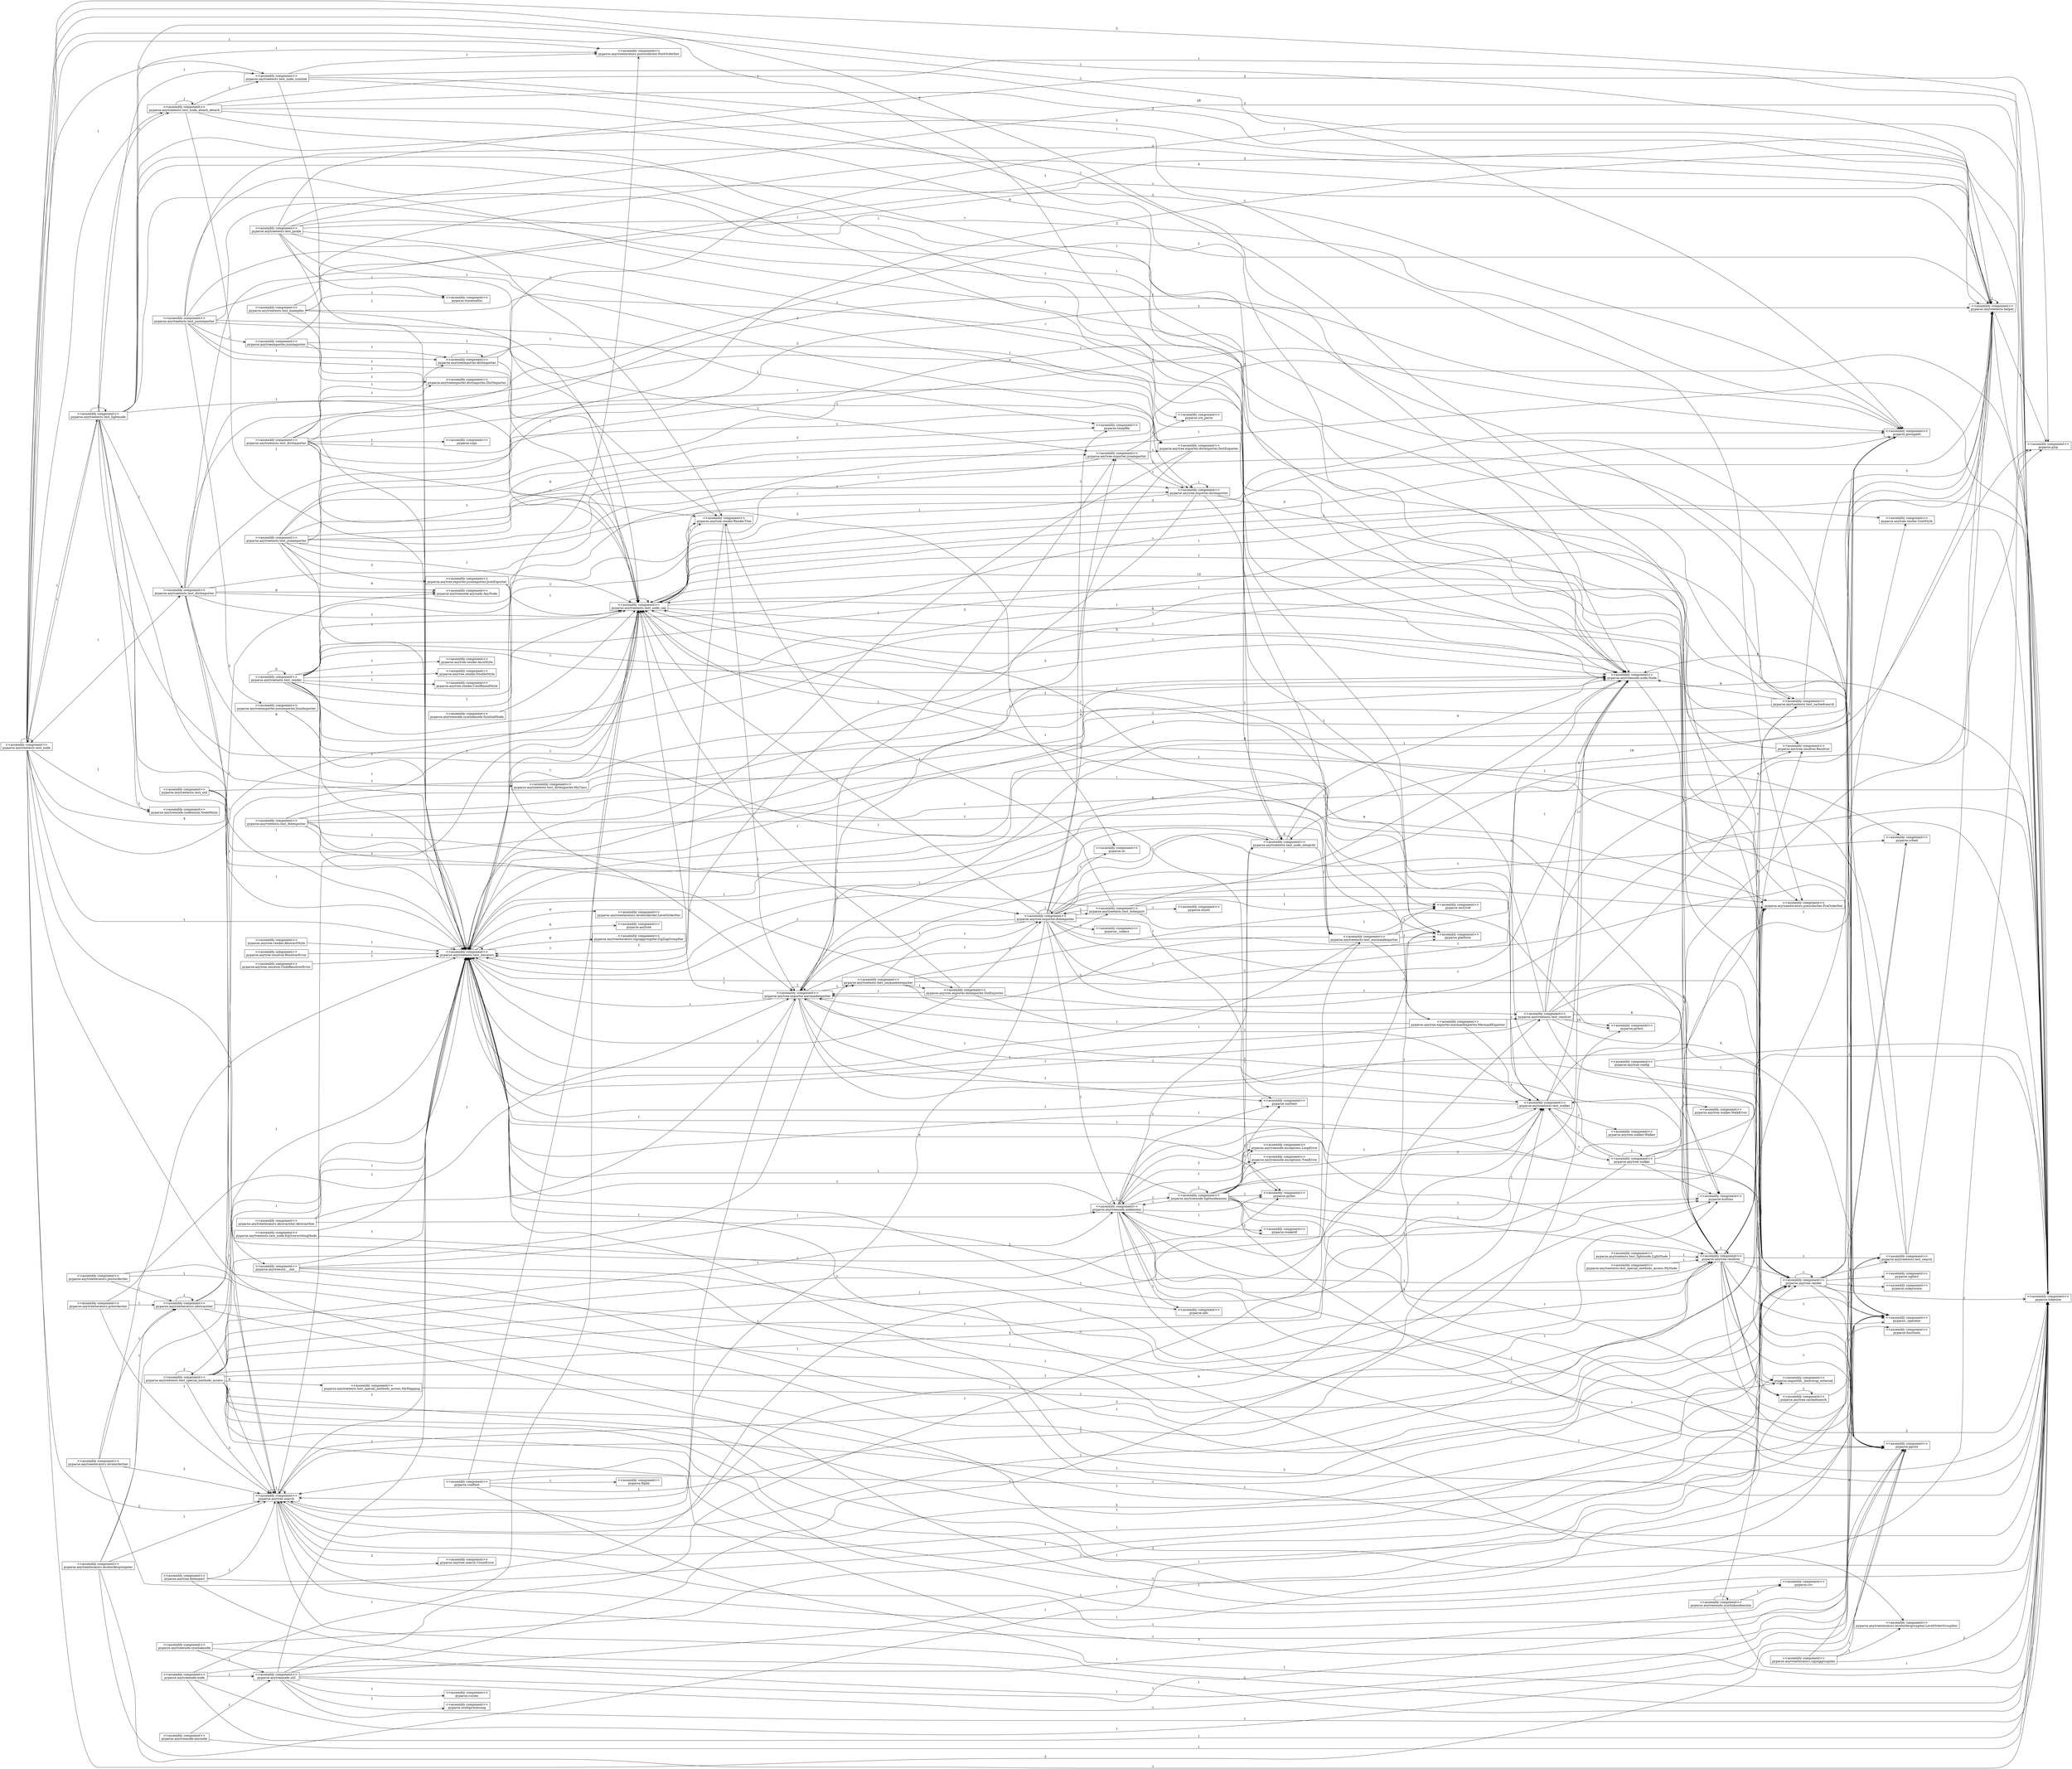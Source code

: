 digraph "sar" {
	rankdir="LR"
	node [fillcolor="white",shape="box",color="#000000",style="filled"]
	edge [color="#000000",style="solid",arrowhead="open"]
	"anytreetests.test_dictexporter_0" [fillcolor="#ffffff",color="#000000",label="<<assembly component>>
pyparse.anytreetests.test_dictexporter
"]
	"anytreenode.anynode.AnyNode_0" [fillcolor="#ffffff",color="#000000",label="<<assembly component>>
pyparse.anytreenode.anynode.AnyNode
"]
	"anytreenode.lightnodemixin_0" [fillcolor="#ffffff",color="#000000",label="<<assembly component>>
pyparse.anytreenode.lightnodemixin
"]
	"tokenize_0" [fillcolor="#ffffff",color="#000000",label="<<assembly component>>
pyparse.tokenize
"]
	"anytreeiterators.levelorderiter_0" [fillcolor="#ffffff",color="#000000",label="<<assembly component>>
pyparse.anytreeiterators.levelorderiter
"]
	"anytree.search_0" [fillcolor="#ffffff",color="#000000",label="<<assembly component>>
pyparse.anytree.search
"]
	"anytreetests.test_special_methods_access_0" [fillcolor="#ffffff",color="#000000",label="<<assembly component>>
pyparse.anytreetests.test_special_methods_access
"]
	"gzip_0" [fillcolor="#ffffff",color="#000000",label="<<assembly component>>
pyparse.gzip
"]
	"anytreetests.test_render_0" [fillcolor="#ffffff",color="#000000",label="<<assembly component>>
pyparse.anytreetests.test_render
"]
	"anytree.render.RenderTree_0" [fillcolor="#ffffff",color="#000000",label="<<assembly component>>
pyparse.anytree.render.RenderTree
"]
	"anytreetests.test_mermaidexporter_0" [fillcolor="#ffffff",color="#000000",label="<<assembly component>>
pyparse.anytreetests.test_mermaidexporter
"]
	"platform_0" [fillcolor="#ffffff",color="#000000",label="<<assembly component>>
pyparse.platform
"]
	"anytreetests.test_uniquedotexporter_0" [fillcolor="#ffffff",color="#000000",label="<<assembly component>>
pyparse.anytreetests.test_uniquedotexporter
"]
	"anytree.exporter.dotexporter_0" [fillcolor="#ffffff",color="#000000",label="<<assembly component>>
pyparse.anytree.exporter.dotexporter
"]
	"anytree.exporter.mermaidexporter_0" [fillcolor="#ffffff",color="#000000",label="<<assembly component>>
pyparse.anytree.exporter.mermaidexporter
"]
	"anytreetests.test_dictimporter_0" [fillcolor="#ffffff",color="#000000",label="<<assembly component>>
pyparse.anytreetests.test_dictimporter
"]
	"posixpath_0" [fillcolor="#ffffff",color="#000000",label="<<assembly component>>
pyparse.posixpath
"]
	"anytreenode.nodemixin_0" [fillcolor="#ffffff",color="#000000",label="<<assembly component>>
pyparse.anytreenode.nodemixin
"]
	"anytreenode.exceptions.LoopError_0" [fillcolor="#ffffff",color="#000000",label="<<assembly component>>
pyparse.anytreenode.exceptions.LoopError
"]
	"anytreetests.test_iterators_0" [fillcolor="#ffffff",color="#000000",label="<<assembly component>>
pyparse.anytreetests.test_iterators
"]
	"anytreetests.test_node_sep_0" [fillcolor="#ffffff",color="#000000",label="<<assembly component>>
pyparse.anytreetests.test_node_sep
"]
	"anytree.resolver_0" [fillcolor="#ffffff",color="#000000",label="<<assembly component>>
pyparse.anytree.resolver
"]
	"anytreetests.test_resolver_0" [fillcolor="#ffffff",color="#000000",label="<<assembly component>>
pyparse.anytreetests.test_resolver
"]
	"pytest_0" [fillcolor="#ffffff",color="#000000",label="<<assembly component>>
pyparse.pytest
"]
	"pprint_0" [fillcolor="#ffffff",color="#000000",label="<<assembly component>>
pyparse.pprint
"]
	"anytree.cachedsearch_0" [fillcolor="#ffffff",color="#000000",label="<<assembly component>>
pyparse.anytree.cachedsearch
"]
	"anytree.dotexport_0" [fillcolor="#ffffff",color="#000000",label="<<assembly component>>
pyparse.anytree.dotexport
"]
	"anytreeiterators.preorderiter_0" [fillcolor="#ffffff",color="#000000",label="<<assembly component>>
pyparse.anytreeiterators.preorderiter
"]
	"anytreetests.test_node_integrity_0" [fillcolor="#ffffff",color="#000000",label="<<assembly component>>
pyparse.anytreetests.test_node_integrity
"]
	"anytreetests.helper_0" [fillcolor="#ffffff",color="#000000",label="<<assembly component>>
pyparse.anytreetests.helper
"]
	"anytreetests.test_node_0" [fillcolor="#ffffff",color="#000000",label="<<assembly component>>
pyparse.anytreetests.test_node
"]
	"anytreenode.node.Node_0" [fillcolor="#ffffff",color="#000000",label="<<assembly component>>
pyparse.anytreenode.node.Node
"]
	"anytree.render_0" [fillcolor="#ffffff",color="#000000",label="<<assembly component>>
pyparse.anytree.render
"]
	"pydoc_0" [fillcolor="#ffffff",color="#000000",label="<<assembly component>>
pyparse.pydoc
"]
	"anytreenode.node_0" [fillcolor="#ffffff",color="#000000",label="<<assembly component>>
pyparse.anytreenode.node
"]
	"anytreeutil.__init___0" [fillcolor="#ffffff",color="#000000",label="<<assembly component>>
pyparse.anytreeutil.__init__
"]
	"anytreeimporter.dictimporter_0" [fillcolor="#ffffff",color="#000000",label="<<assembly component>>
pyparse.anytreeimporter.dictimporter
"]
	"anytreetests.test_lightnode_0" [fillcolor="#ffffff",color="#000000",label="<<assembly component>>
pyparse.anytreetests.test_lightnode
"]
	"anytree.resolver.Resolver_0" [fillcolor="#ffffff",color="#000000",label="<<assembly component>>
pyparse.anytree.resolver.Resolver
"]
	"_operator_0" [fillcolor="#ffffff",color="#000000",label="<<assembly component>>
pyparse._operator
"]
	"anytreetests.test_dotexport_0" [fillcolor="#ffffff",color="#000000",label="<<assembly component>>
pyparse.anytreetests.test_dotexport
"]
	"anytreenode.symlinknodemixin_0" [fillcolor="#ffffff",color="#000000",label="<<assembly component>>
pyparse.anytreenode.symlinknodemixin
"]
	"anytreetests.test_dotexporter_0" [fillcolor="#ffffff",color="#000000",label="<<assembly component>>
pyparse.anytreetests.test_dotexporter
"]
	"test2ref_0" [fillcolor="#ffffff",color="#000000",label="<<assembly component>>
pyparse.test2ref
"]
	"anytreetests.test_jsonexporter_0" [fillcolor="#ffffff",color="#000000",label="<<assembly component>>
pyparse.anytreetests.test_jsonexporter
"]
	"anytree.exporter.jsonexporter_0" [fillcolor="#ffffff",color="#000000",label="<<assembly component>>
pyparse.anytree.exporter.jsonexporter
"]
	"anytree.exporter.dotexporter.DotExporter_0" [fillcolor="#ffffff",color="#000000",label="<<assembly component>>
pyparse.anytree.exporter.dotexporter.DotExporter
"]
	"anytreeiterators.abstractiter_0" [fillcolor="#ffffff",color="#000000",label="<<assembly component>>
pyparse.anytreeiterators.abstractiter
"]
	"anytree.exporter.mermaidexporter.MermaidExporter_0" [fillcolor="#ffffff",color="#000000",label="<<assembly component>>
pyparse.anytree.exporter.mermaidexporter.MermaidExporter
"]
	"anytreetests.test_node_attach_detach_0" [fillcolor="#ffffff",color="#000000",label="<<assembly component>>
pyparse.anytreetests.test_node_attach_detach
"]
	"importlib._bootstrap_external_0" [fillcolor="#ffffff",color="#000000",label="<<assembly component>>
pyparse.importlib._bootstrap_external
"]
	"anytree.config_0" [fillcolor="#ffffff",color="#000000",label="<<assembly component>>
pyparse.anytree.config
"]
	"builtins_0" [fillcolor="#ffffff",color="#000000",label="<<assembly component>>
pyparse.builtins
"]
	"anytreetests.test_special_methods_access.MyMapping_0" [fillcolor="#ffffff",color="#000000",label="<<assembly component>>
pyparse.anytreetests.test_special_methods_access.MyMapping
"]
	"anytreetests.test_search_0" [fillcolor="#ffffff",color="#000000",label="<<assembly component>>
pyparse.anytreetests.test_search
"]
	"anytreetests.test_cachedsearch_0" [fillcolor="#ffffff",color="#000000",label="<<assembly component>>
pyparse.anytreetests.test_cachedsearch
"]
	"anytreeiterators.preorderiter.PreOrderIter_0" [fillcolor="#ffffff",color="#000000",label="<<assembly component>>
pyparse.anytreeiterators.preorderiter.PreOrderIter
"]
	"anytreeiterators.zigzaggroupiter_0" [fillcolor="#ffffff",color="#000000",label="<<assembly component>>
pyparse.anytreeiterators.zigzaggroupiter
"]
	"anytreeiterators.levelordergroupiter_0" [fillcolor="#ffffff",color="#000000",label="<<assembly component>>
pyparse.anytreeiterators.levelordergroupiter
"]
	"anytreetests.test_pickle_0" [fillcolor="#ffffff",color="#000000",label="<<assembly component>>
pyparse.anytreetests.test_pickle
"]
	"anytree.exporter.dictexporter.DictExporter_0" [fillcolor="#ffffff",color="#000000",label="<<assembly component>>
pyparse.anytree.exporter.dictexporter.DictExporter
"]
	"os_0" [fillcolor="#ffffff",color="#000000",label="<<assembly component>>
pyparse.os
"]
	"anytreenode.util_0" [fillcolor="#ffffff",color="#000000",label="<<assembly component>>
pyparse.anytreenode.util
"]
	"anytree.exporter.dictexporter_0" [fillcolor="#ffffff",color="#000000",label="<<assembly component>>
pyparse.anytree.exporter.dictexporter
"]
	"anytreenode.anynode_0" [fillcolor="#ffffff",color="#000000",label="<<assembly component>>
pyparse.anytreenode.anynode
"]
	"subprocess_0" [fillcolor="#ffffff",color="#000000",label="<<assembly component>>
pyparse.subprocess
"]
	"anytreenode.exceptions.TreeError_0" [fillcolor="#ffffff",color="#000000",label="<<assembly component>>
pyparse.anytreenode.exceptions.TreeError
"]
	"conftest_0" [fillcolor="#ffffff",color="#000000",label="<<assembly component>>
pyparse.conftest
"]
	"anytreetests.test_util_0" [fillcolor="#ffffff",color="#000000",label="<<assembly component>>
pyparse.anytreetests.test_util
"]
	"anytreeimporter.jsonimporter_0" [fillcolor="#ffffff",color="#000000",label="<<assembly component>>
pyparse.anytreeimporter.jsonimporter
"]
	"anytree.exporter.jsonexporter.JsonExporter_0" [fillcolor="#ffffff",color="#000000",label="<<assembly component>>
pyparse.anytree.exporter.jsonexporter.JsonExporter
"]
	"aifc_0" [fillcolor="#ffffff",color="#000000",label="<<assembly component>>
pyparse.aifc
"]
	"sre_parse_0" [fillcolor="#ffffff",color="#000000",label="<<assembly component>>
pyparse.sre_parse
"]
	"csv_0" [fillcolor="#ffffff",color="#000000",label="<<assembly component>>
pyparse.csv
"]
	"anytreeiterators.levelorderiter.LevelOrderIter_0" [fillcolor="#ffffff",color="#000000",label="<<assembly component>>
pyparse.anytreeiterators.levelorderiter.LevelOrderIter
"]
	"anytreetests.test_node_symlink_0" [fillcolor="#ffffff",color="#000000",label="<<assembly component>>
pyparse.anytreetests.test_node_symlink
"]
	"_codecs_0" [fillcolor="#ffffff",color="#000000",label="<<assembly component>>
pyparse._codecs
"]
	"weakref_0" [fillcolor="#ffffff",color="#000000",label="<<assembly component>>
pyparse.weakref
"]
	"anytreeimporter.dictimporter.DictImporter_0" [fillcolor="#ffffff",color="#000000",label="<<assembly component>>
pyparse.anytreeimporter.dictimporter.DictImporter
"]
	"anytreenode.symlinknode_0" [fillcolor="#ffffff",color="#000000",label="<<assembly component>>
pyparse.anytreenode.symlinknode
"]
	"copy_0" [fillcolor="#ffffff",color="#000000",label="<<assembly component>>
pyparse.copy
"]
	"anytree.walker_0" [fillcolor="#ffffff",color="#000000",label="<<assembly component>>
pyparse.anytree.walker
"]
	"anytreetests.test_dictexporter.MyClass_0" [fillcolor="#ffffff",color="#000000",label="<<assembly component>>
pyparse.anytreetests.test_dictexporter.MyClass
"]
	"anytreenode.nodemixin.NodeMixin_0" [fillcolor="#ffffff",color="#000000",label="<<assembly component>>
pyparse.anytreenode.nodemixin.NodeMixin
"]
	"anytree_0" [fillcolor="#ffffff",color="#000000",label="<<assembly component>>
pyparse.anytree
"]
	"anytreeiterators.postorderiter.PostOrderIter_0" [fillcolor="#ffffff",color="#000000",label="<<assembly component>>
pyparse.anytreeiterators.postorderiter.PostOrderIter
"]
	"anytreeiterators.levelordergroupiter.LevelOrderGroupIter_0" [fillcolor="#ffffff",color="#000000",label="<<assembly component>>
pyparse.anytreeiterators.levelordergroupiter.LevelOrderGroupIter
"]
	"sched_0" [fillcolor="#ffffff",color="#000000",label="<<assembly component>>
pyparse.sched
"]
	"anytreetests.test_jsonimporter_0" [fillcolor="#ffffff",color="#000000",label="<<assembly component>>
pyparse.anytreetests.test_jsonimporter
"]
	"tracemalloc_0" [fillcolor="#ffffff",color="#000000",label="<<assembly component>>
pyparse.tracemalloc
"]
	"anytreetests.test_walker_0" [fillcolor="#ffffff",color="#000000",label="<<assembly component>>
pyparse.anytreetests.test_walker
"]
	"unittest_0" [fillcolor="#ffffff",color="#000000",label="<<assembly component>>
pyparse.unittest
"]
	"shutil_0" [fillcolor="#ffffff",color="#000000",label="<<assembly component>>
pyparse.shutil
"]
	"anytreeiterators.postorderiter_0" [fillcolor="#ffffff",color="#000000",label="<<assembly component>>
pyparse.anytreeiterators.postorderiter
"]
	"anytreetests.test_examples_0" [fillcolor="#ffffff",color="#000000",label="<<assembly component>>
pyparse.anytreetests.test_examples
"]
	"anytree.render.ContStyle_0" [fillcolor="#ffffff",color="#000000",label="<<assembly component>>
pyparse.anytree.render.ContStyle
"]
	"anytreeimporter.jsonimporter.JsonImporter_0" [fillcolor="#ffffff",color="#000000",label="<<assembly component>>
pyparse.anytreeimporter.jsonimporter.JsonImporter
"]
	"curses_0" [fillcolor="#ffffff",color="#000000",label="<<assembly component>>
pyparse.curses
"]
	"tempfile_0" [fillcolor="#ffffff",color="#000000",label="<<assembly component>>
pyparse.tempfile
"]
	"anytree.render.AsciiStyle_0" [fillcolor="#ffffff",color="#000000",label="<<assembly component>>
pyparse.anytree.render.AsciiStyle
"]
	"anytree.walker.Walker_0" [fillcolor="#ffffff",color="#000000",label="<<assembly component>>
pyparse.anytree.walker.Walker
"]
	"ftplib_0" [fillcolor="#ffffff",color="#000000",label="<<assembly component>>
pyparse.ftplib
"]
	"multiprocessing_0" [fillcolor="#ffffff",color="#000000",label="<<assembly component>>
pyparse.multiprocessing
"]
	"anytreeiterators.zigzaggroupiter.ZigZagGroupIter_0" [fillcolor="#ffffff",color="#000000",label="<<assembly component>>
pyparse.anytreeiterators.zigzaggroupiter.ZigZagGroupIter
"]
	"anytree.walker.WalkError_0" [fillcolor="#ffffff",color="#000000",label="<<assembly component>>
pyparse.anytree.walker.WalkError
"]
	"anytree.render.DoubleStyle_0" [fillcolor="#ffffff",color="#000000",label="<<assembly component>>
pyparse.anytree.render.DoubleStyle
"]
	"anytree.render.ContRoundStyle_0" [fillcolor="#ffffff",color="#000000",label="<<assembly component>>
pyparse.anytree.render.ContRoundStyle
"]
	"sqlite3_0" [fillcolor="#ffffff",color="#000000",label="<<assembly component>>
pyparse.sqlite3
"]
	"functools_0" [fillcolor="#ffffff",color="#000000",label="<<assembly component>>
pyparse.functools
"]
	"anytree.search.CountError_0" [fillcolor="#ffffff",color="#000000",label="<<assembly component>>
pyparse.anytree.search.CountError
"]
	"anytree.resolver.ResolverError_0" [fillcolor="#ffffff",color="#000000",label="<<assembly component>>
pyparse.anytree.resolver.ResolverError
"]
	"anytreeiterators.abstractiter.AbstractIter_0" [fillcolor="#ffffff",color="#000000",label="<<assembly component>>
pyparse.anytreeiterators.abstractiter.AbstractIter
"]
	"anytree.resolver.ChildResolverError_0" [fillcolor="#ffffff",color="#000000",label="<<assembly component>>
pyparse.anytree.resolver.ChildResolverError
"]
	"anytree.render.AbstractStyle_0" [fillcolor="#ffffff",color="#000000",label="<<assembly component>>
pyparse.anytree.render.AbstractStyle
"]
	"anytreetests.test_lightnode.LightNode_0" [fillcolor="#ffffff",color="#000000",label="<<assembly component>>
pyparse.anytreetests.test_lightnode.LightNode
"]
	"anytreetests.test_node.EqOverwrittingNode_0" [fillcolor="#ffffff",color="#000000",label="<<assembly component>>
pyparse.anytreetests.test_node.EqOverwrittingNode
"]
	"anytreenode.symlinknode.SymlinkNode_0" [fillcolor="#ffffff",color="#000000",label="<<assembly component>>
pyparse.anytreenode.symlinknode.SymlinkNode
"]
	"anytreetests.test_special_methods_access.MyNode_0" [fillcolor="#ffffff",color="#000000",label="<<assembly component>>
pyparse.anytreetests.test_special_methods_access.MyNode
"]
	"anytreetests.test_dictexporter_0" -> "anytreenode.anynode.AnyNode_0" [label="9"]
	"anytreenode.lightnodemixin_0" -> "tokenize_0" [label="1"]
	"anytreeiterators.levelorderiter_0" -> "anytree.search_0" [label="2"]
	"anytreetests.test_special_methods_access_0" -> "gzip_0" [label="1"]
	"anytreetests.test_render_0" -> "anytree.render.RenderTree_0" [label="2"]
	"anytreetests.test_mermaidexporter_0" -> "platform_0" [label="1"]
	"anytreetests.test_uniquedotexporter_0" -> "anytree.exporter.dotexporter_0" [label="1"]
	"anytree.search_0" -> "tokenize_0" [label="1"]
	"anytreetests.test_mermaidexporter_0" -> "anytree.exporter.mermaidexporter_0" [label="1"]
	"anytreetests.test_dictimporter_0" -> "posixpath_0" [label="1"]
	"anytreenode.nodemixin_0" -> "anytreenode.exceptions.LoopError_0" [label="2"]
	"anytreenode.nodemixin_0" -> "tokenize_0" [label="1"]
	"anytreetests.test_iterators_0" -> "tokenize_0" [label="2"]
	"anytreetests.test_node_sep_0" -> "anytree.resolver_0" [label="6"]
	"anytreetests.test_resolver_0" -> "pytest_0" [label="10"]
	"anytreenode.nodemixin_0" -> "pprint_0" [label="1"]
	"anytree.cachedsearch_0" -> "anytree.cachedsearch_0" [label="1"]
	"anytreetests.test_uniquedotexporter_0" -> "platform_0" [label="1"]
	"anytree.dotexport_0" -> "anytree.search_0" [label="1"]
	"anytreeiterators.preorderiter_0" -> "anytree.search_0" [label="1"]
	"anytree.exporter.dotexporter_0" -> "anytreetests.test_node_integrity_0" [label="1"]
	"anytreetests.test_dictimporter_0" -> "anytreetests.helper_0" [label="2"]
	"anytree.resolver_0" -> "anytree.resolver_0" [label="1"]
	"anytreetests.test_render_0" -> "pprint_0" [label="1"]
	"anytreetests.test_node_0" -> "anytreenode.node.Node_0" [label="9"]
	"anytreetests.test_node_0" -> "anytreetests.helper_0" [label="1"]
	"anytreetests.test_render_0" -> "anytreenode.node.Node_0" [label="5"]
	"anytreetests.test_special_methods_access_0" -> "tokenize_0" [label="3"]
	"anytree.render_0" -> "posixpath_0" [label="2"]
	"anytreetests.test_iterators_0" -> "pydoc_0" [label="6"]
	"anytreenode.node_0" -> "tokenize_0" [label="1"]
	"anytree.render_0" -> "anytree.render_0" [label="1"]
	"anytree.exporter.mermaidexporter_0" -> "gzip_0" [label="1"]
	"anytree.resolver_0" -> "anytree.render_0" [label="1"]
	"anytreeutil.__init___0" -> "anytreenode.nodemixin_0" [label="1"]
	"anytreeimporter.dictimporter_0" -> "anytreeimporter.dictimporter_0" [label="1"]
	"anytreetests.test_lightnode_0" -> "anytreetests.helper_0" [label="2"]
	"anytreetests.test_node_sep_0" -> "anytree.resolver.Resolver_0" [label="1"]
	"anytree.resolver_0" -> "anytreenode.nodemixin_0" [label="1"]
	"anytreetests.test_node_0" -> "pprint_0" [label="3"]
	"anytree.resolver_0" -> "_operator_0" [label="1"]
	"anytreetests.test_dotexport_0" -> "anytree.render.RenderTree_0" [label="1"]
	"anytreenode.symlinknodemixin_0" -> "anytreenode.symlinknodemixin_0" [label="1"]
	"anytreetests.test_special_methods_access_0" -> "anytreetests.test_uniquedotexporter_0" [label="1"]
	"anytreetests.test_dotexporter_0" -> "test2ref_0" [label="1"]
	"anytreetests.test_jsonexporter_0" -> "tokenize_0" [label="2"]
	"anytree.resolver_0" -> "anytree.resolver.Resolver_0" [label="1"]
	"anytree.exporter.mermaidexporter_0" -> "anytree.exporter.jsonexporter_0" [label="3"]
	"anytreetests.test_mermaidexporter_0" -> "test2ref_0" [label="1"]
	"anytreetests.test_special_methods_access_0" -> "anytreenode.nodemixin_0" [label="1"]
	"anytreetests.test_resolver_0" -> "anytree.resolver.Resolver_0" [label="1"]
	"anytreenode.lightnodemixin_0" -> "_operator_0" [label="1"]
	"anytreetests.test_node_0" -> "anytreenode.anynode.AnyNode_0" [label="4"]
	"anytreetests.test_dotexporter_0" -> "anytree.exporter.dotexporter.DotExporter_0" [label="1"]
	"anytreeiterators.abstractiter_0" -> "anytreeiterators.abstractiter_0" [label="1"]
	"anytreetests.test_mermaidexporter_0" -> "anytree.exporter.mermaidexporter.MermaidExporter_0" [label="1"]
	"anytreenode.nodemixin_0" -> "anytreenode.nodemixin_0" [label="1"]
	"anytreenode.nodemixin_0" -> "_operator_0" [label="1"]
	"anytreetests.test_node_attach_detach_0" -> "importlib._bootstrap_external_0" [label="1"]
	"anytree.config_0" -> "builtins_0" [label="1"]
	"anytreetests.test_resolver_0" -> "anytree.resolver_0" [label="8"]
	"anytree.exporter.mermaidexporter_0" -> "anytree.exporter.mermaidexporter_0" [label="1"]
	"anytreetests.test_dictimporter_0" -> "tokenize_0" [label="1"]
	"anytreeutil.__init___0" -> "importlib._bootstrap_external_0" [label="1"]
	"anytreeiterators.levelorderiter_0" -> "anytreeiterators.abstractiter_0" [label="1"]
	"anytreetests.test_special_methods_access_0" -> "anytreetests.test_special_methods_access.MyMapping_0" [label="4"]
	"anytreetests.test_jsonexporter_0" -> "posixpath_0" [label="1"]
	"anytreenode.lightnodemixin_0" -> "anytreetests.test_node_integrity_0" [label="1"]
	"anytree.exporter.dotexporter_0" -> "anytree.render_0" [label="1"]
	"anytreeiterators.preorderiter_0" -> "anytreeiterators.abstractiter_0" [label="1"]
	"anytreetests.test_search_0" -> "anytreetests.helper_0" [label="2"]
	"anytreetests.test_cachedsearch_0" -> "anytree.search_0" [label="2"]
	"anytreetests.test_dictexporter_0" -> "anytreenode.node.Node_0" [label="9"]
	"anytreenode.lightnodemixin_0" -> "anytreenode.nodemixin_0" [label="1"]
	"anytreetests.test_lightnode_0" -> "anytreeiterators.preorderiter.PreOrderIter_0" [label="1"]
	"anytreenode.lightnodemixin_0" -> "builtins_0" [label="1"]
	"anytree.render_0" -> "tokenize_0" [label="1"]
	"anytree.render_0" -> "_operator_0" [label="3"]
	"anytreeiterators.zigzaggroupiter_0" -> "pprint_0" [label="1"]
	"anytreetests.test_jsonexporter_0" -> "anytreetests.helper_0" [label="2"]
	"anytreetests.test_uniquedotexporter_0" -> "anytree.exporter.dotexporter.DotExporter_0" [label="1"]
	"anytreeiterators.levelordergroupiter_0" -> "anytreeiterators.abstractiter_0" [label="1"]
	"anytreetests.test_node_attach_detach_0" -> "anytreenode.node.Node_0" [label="9"]
	"anytreetests.helper_0" -> "tokenize_0" [label="1"]
	"anytree.exporter.dotexporter_0" -> "anytreetests.test_dotexport_0" [label="1"]
	"anytreetests.test_pickle_0" -> "anytreenode.node.Node_0" [label="1"]
	"anytreetests.test_dictexporter_0" -> "anytree.exporter.dictexporter.DictExporter_0" [label="1"]
	"anytreeiterators.zigzaggroupiter_0" -> "_operator_0" [label="1"]
	"anytree.render_0" -> "pprint_0" [label="1"]
	"anytree.exporter.mermaidexporter_0" -> "tokenize_0" [label="1"]
	"anytree.exporter.dotexporter_0" -> "tokenize_0" [label="1"]
	"anytreetests.test_node_sep_0" -> "anytreetests.helper_0" [label="3"]
	"anytreetests.test_lightnode_0" -> "anytreenode.node.Node_0" [label="7"]
	"anytree.exporter.dotexporter_0" -> "os_0" [label="1"]
	"anytreetests.test_dictimporter_0" -> "anytreeimporter.dictimporter_0" [label="1"]
	"anytreetests.test_resolver_0" -> "anytreenode.node.Node_0" [label="3"]
	"anytree.search_0" -> "anytreeiterators.preorderiter.PreOrderIter_0" [label="1"]
	"anytreetests.test_iterators_0" -> "anytreenode.node.Node_0" [label="9"]
	"anytreeiterators.abstractiter_0" -> "anytree.search_0" [label="1"]
	"anytreenode.nodemixin_0" -> "pydoc_0" [label="1"]
	"anytreetests.test_special_methods_access_0" -> "anytreenode.node.Node_0" [label="5"]
	"anytreenode.symlinknodemixin_0" -> "tokenize_0" [label="1"]
	"anytreeiterators.levelordergroupiter_0" -> "tokenize_0" [label="1"]
	"anytreetests.test_resolver_0" -> "anytreetests.helper_0" [label="4"]
	"anytree.search_0" -> "anytree.search_0" [label="1"]
	"anytreetests.test_uniquedotexporter_0" -> "anytreenode.node.Node_0" [label="1"]
	"anytreeiterators.levelorderiter_0" -> "anytree.render_0" [label="1"]
	"anytreenode.util_0" -> "tokenize_0" [label="1"]
	"anytreetests.test_dictimporter_0" -> "anytree.exporter.dictexporter_0" [label="1"]
	"anytreetests.test_node_sep_0" -> "anytreenode.node.Node_0" [label="5"]
	"anytreetests.test_dotexporter_0" -> "anytree.exporter.dotexporter_0" [label="1"]
	"anytreenode.anynode_0" -> "tokenize_0" [label="1"]
	"anytree.render_0" -> "subprocess_0" [label="1"]
	"anytreenode.lightnodemixin_0" -> "anytreenode.exceptions.TreeError_0" [label="1"]
	"anytreetests.test_cachedsearch_0" -> "anytreetests.helper_0" [label="3"]
	"anytreenode.lightnodemixin_0" -> "pydoc_0" [label="1"]
	"anytreetests.test_iterators_0" -> "anytreetests.helper_0" [label="8"]
	"anytreetests.test_jsonexporter_0" -> "anytree.exporter.jsonexporter_0" [label="1"]
	"conftest_0" -> "anytree.render_0" [label="1"]
	"anytreetests.test_util_0" -> "anytreetests.helper_0" [label="4"]
	"anytreenode.lightnodemixin_0" -> "anytreenode.exceptions.LoopError_0" [label="2"]
	"anytree.cachedsearch_0" -> "anytree.search_0" [label="1"]
	"anytreetests.test_dictexporter_0" -> "anytree.exporter.dictexporter_0" [label="1"]
	"anytreeimporter.jsonimporter_0" -> "anytreeimporter.dictimporter_0" [label="1"]
	"anytreetests.test_search_0" -> "anytreenode.node.Node_0" [label="6"]
	"anytreetests.test_jsonexporter_0" -> "anytree.exporter.jsonexporter.JsonExporter_0" [label="2"]
	"anytreetests.helper_0" -> "anytreetests.helper_0" [label="1"]
	"anytreetests.test_render_0" -> "anytreetests.test_render_0" [label="0"]
	"anytreetests.test_uniquedotexporter_0" -> "tokenize_0" [label="1"]
	"anytreetests.test_node_0" -> "anytree.search_0" [label="2"]
	"anytreetests.test_dictexporter_0" -> "tokenize_0" [label="1"]
	"anytreetests.test_node_integrity_0" -> "anytreetests.helper_0" [label="18"]
	"anytree.exporter.jsonexporter_0" -> "anytree.exporter.dictexporter_0" [label="1"]
	"anytreetests.test_dotexport_0" -> "anytreenode.node.Node_0" [label="9"]
	"anytree.dotexport_0" -> "aifc_0" [label="1"]
	"anytree.exporter.jsonexporter_0" -> "sre_parse_0" [label="1"]
	"anytreetests.test_dotexport_0" -> "test2ref_0" [label="1"]
	"anytreeiterators.levelordergroupiter_0" -> "anytree.render_0" [label="1"]
	"anytreetests.test_node_0" -> "tokenize_0" [label="2"]
	"anytreetests.test_jsonexporter_0" -> "os_0" [label="2"]
	"anytree.exporter.dictexporter_0" -> "anytree.exporter.dictexporter_0" [label="1"]
	"anytreetests.test_special_methods_access_0" -> "csv_0" [label="1"]
	"anytreetests.test_iterators_0" -> "anytreeiterators.levelorderiter.LevelOrderIter_0" [label="6"]
	"anytreetests.test_node_symlink_0" -> "anytreeiterators.preorderiter.PreOrderIter_0" [label="1"]
	"anytree.search_0" -> "anytree.render_0" [label="1"]
	"anytreetests.test_uniquedotexporter_0" -> "test2ref_0" [label="1"]
	"anytreetests.test_render_0" -> "posixpath_0" [label="2"]
	"anytreetests.test_cachedsearch_0" -> "anytreenode.node.Node_0" [label="9"]
	"anytreetests.test_render_0" -> "anytree.render_0" [label="1"]
	"anytreetests.test_dotexport_0" -> "anytree.exporter.dotexporter_0" [label="1"]
	"anytree.exporter.dotexporter_0" -> "anytree.exporter.mermaidexporter_0" [label="1"]
	"anytree.exporter.dotexporter_0" -> "_codecs_0" [label="1"]
	"anytreenode.lightnodemixin_0" -> "weakref_0" [label="1"]
	"anytreetests.test_dotexport_0" -> "pytest_0" [label="1"]
	"anytreeiterators.zigzaggroupiter_0" -> "tokenize_0" [label="2"]
	"anytree.search_0" -> "_operator_0" [label="1"]
	"anytreeimporter.jsonimporter_0" -> "anytreeimporter.dictimporter.DictImporter_0" [label="1"]
	"anytreetests.test_node_attach_detach_0" -> "tokenize_0" [label="1"]
	"anytreenode.nodemixin_0" -> "anytreetests.test_node_integrity_0" [label="1"]
	"anytreetests.test_node_integrity_0" -> "anytreenode.node.Node_0" [label="9"]
	"anytreetests.test_dictexporter_0" -> "anytree.search_0" [label="1"]
	"anytreetests.test_render_0" -> "tokenize_0" [label="1"]
	"anytreenode.symlinknode_0" -> "anytreenode.util_0" [label="1"]
	"anytreetests.test_dictimporter_0" -> "copy_0" [label="1"]
	"anytree.exporter.mermaidexporter_0" -> "anytreeiterators.preorderiter.PreOrderIter_0" [label="1"]
	"anytreetests.test_lightnode_0" -> "tokenize_0" [label="2"]
	"anytree.walker_0" -> "anytree.walker_0" [label="1"]
	"anytreetests.test_dictexporter_0" -> "anytreetests.test_dictexporter.MyClass_0" [label="9"]
	"anytreetests.test_node_0" -> "anytreenode.nodemixin.NodeMixin_0" [label="1"]
	"anytreetests.test_special_methods_access_0" -> "builtins_0" [label="1"]
	"anytree.exporter.dotexporter_0" -> "anytree.exporter.jsonexporter_0" [label="1"]
	"anytreenode.symlinknode_0" -> "pprint_0" [label="1"]
	"anytreenode.util_0" -> "posixpath_0" [label="1"]
	"anytreetests.test_pickle_0" -> "sre_parse_0" [label="1"]
	"anytreetests.test_iterators_0" -> "anytree_0" [label="6"]
	"anytree.exporter.mermaidexporter_0" -> "anytree.search_0" [label="1"]
	"anytreetests.helper_0" -> "gzip_0" [label="1"]
	"anytreetests.test_resolver_0" -> "anytree.render_0" [label="3"]
	"anytreetests.test_node_0" -> "anytreeiterators.postorderiter.PostOrderIter_0" [label="1"]
	"anytree.resolver_0" -> "importlib._bootstrap_external_0" [label="1"]
	"anytreetests.test_special_methods_access_0" -> "anytree.search_0" [label="2"]
	"anytreenode.nodemixin_0" -> "anytreenode.exceptions.TreeError_0" [label="1"]
	"anytreeiterators.abstractiter_0" -> "tokenize_0" [label="1"]
	"anytreeiterators.zigzaggroupiter_0" -> "anytreeiterators.levelordergroupiter.LevelOrderGroupIter_0" [label="1"]
	"anytreetests.test_resolver_0" -> "_operator_0" [label="4"]
	"anytreenode.nodemixin_0" -> "aifc_0" [label="1"]
	"anytreetests.test_node_integrity_0" -> "anytreetests.test_node_integrity_0" [label="0"]
	"anytree.render_0" -> "sched_0" [label="1"]
	"anytreetests.test_jsonimporter_0" -> "posixpath_0" [label="2"]
	"anytreeimporter.jsonimporter_0" -> "tracemalloc_0" [label="1"]
	"anytreetests.test_special_methods_access_0" -> "platform_0" [label="1"]
	"anytreenode.nodemixin_0" -> "anytreeiterators.preorderiter.PreOrderIter_0" [label="1"]
	"anytree.resolver_0" -> "tokenize_0" [label="2"]
	"anytree.exporter.dictexporter_0" -> "anytree.render_0" [label="1"]
	"anytreetests.test_util_0" -> "anytreenode.node.Node_0" [label="4"]
	"anytreetests.test_lightnode_0" -> "anytreenode.nodemixin.NodeMixin_0" [label="1"]
	"anytreetests.test_jsonimporter_0" -> "anytreetests.helper_0" [label="2"]
	"anytreenode.nodemixin_0" -> "builtins_0" [label="1"]
	"anytree.walker_0" -> "tokenize_0" [label="1"]
	"anytree.exporter.dotexporter_0" -> "anytreeiterators.preorderiter.PreOrderIter_0" [label="1"]
	"anytreetests.test_node_symlink_0" -> "anytreeiterators.postorderiter.PostOrderIter_0" [label="1"]
	"anytreetests.test_search_0" -> "anytree.search_0" [label="1"]
	"anytree.exporter.mermaidexporter_0" -> "anytreetests.test_dotexport_0" [label="1"]
	"anytreetests.test_jsonexporter_0" -> "anytree.exporter.dictexporter_0" [label="1"]
	"anytreetests.test_walker_0" -> "anytreenode.node.Node_0" [label="11"]
	"anytree.walker_0" -> "builtins_0" [label="1"]
	"anytreetests.test_jsonimporter_0" -> "anytree.exporter.dictexporter.DictExporter_0" [label="2"]
	"anytreeimporter.dictimporter_0" -> "tokenize_0" [label="1"]
	"anytreetests.test_pickle_0" -> "anytree.render.RenderTree_0" [label="2"]
	"anytreenode.nodemixin_0" -> "weakref_0" [label="1"]
	"anytreetests.test_jsonimporter_0" -> "anytree.exporter.dictexporter_0" [label="2"]
	"anytreenode.nodemixin_0" -> "unittest_0" [label="1"]
	"anytreenode.util_0" -> "importlib._bootstrap_external_0" [label="1"]
	"anytreetests.test_lightnode_0" -> "anytreeiterators.postorderiter.PostOrderIter_0" [label="1"]
	"anytreetests.test_dictimporter_0" -> "anytreeimporter.dictimporter.DictImporter_0" [label="1"]
	"anytree.exporter.dotexporter_0" -> "builtins_0" [label="1"]
	"anytree.exporter.jsonexporter_0" -> "anytree.exporter.dictexporter.DictExporter_0" [label="1"]
	"anytreenode.node_0" -> "anytreenode.util_0" [label="1"]
	"anytreetests.test_util_0" -> "anytreeutil.__init___0" [label="4"]
	"anytreetests.test_render_0" -> "_operator_0" [label="1"]
	"anytreetests.test_dotexport_0" -> "shutil_0" [label="1"]
	"anytree.resolver_0" -> "pprint_0" [label="1"]
	"anytreeiterators.postorderiter_0" -> "anytree.render_0" [label="1"]
	"anytree.exporter.mermaidexporter_0" -> "sched_0" [label="1"]
	"anytreetests.test_node_symlink_0" -> "anytreetests.helper_0" [label="28"]
	"anytreetests.test_dictexporter_0" -> "anytreetests.helper_0" [label="1"]
	"anytreenode.symlinknode_0" -> "anytree.render_0" [label="1"]
	"anytreenode.symlinknodemixin_0" -> "csv_0" [label="1"]
	"anytreetests.test_examples_0" -> "anytreenode.node.Node_0" [label="7"]
	"anytree.exporter.dotexporter_0" -> "anytreenode.nodemixin_0" [label="1"]
	"anytree.resolver_0" -> "anytree.exporter.mermaidexporter_0" [label="1"]
	"anytreenode.lightnodemixin_0" -> "anytreeiterators.preorderiter.PreOrderIter_0" [label="1"]
	"anytreenode.lightnodemixin_0" -> "pprint_0" [label="1"]
	"anytreetests.test_render_0" -> "pydoc_0" [label="1"]
	"anytreetests.test_walker_0" -> "anytreetests.helper_0" [label="6"]
	"anytree.config_0" -> "anytree.render_0" [label="1"]
	"anytree.resolver_0" -> "anytree.search_0" [label="1"]
	"anytree.render_0" -> "anytree.render.ContStyle_0" [label="1"]
	"anytreenode.util_0" -> "platform_0" [label="1"]
	"anytreetests.test_mermaidexporter_0" -> "anytreenode.node.Node_0" [label="9"]
	"anytreeiterators.levelordergroupiter_0" -> "anytree.search_0" [label="1"]
	"anytree.exporter.mermaidexporter_0" -> "unittest_0" [label="1"]
	"anytreetests.test_jsonimporter_0" -> "anytreeimporter.jsonimporter.JsonImporter_0" [label="2"]
	"anytreetests.test_node_0" -> "anytreeiterators.preorderiter.PreOrderIter_0" [label="1"]
	"anytreetests.test_pickle_0" -> "tokenize_0" [label="2"]
	"anytreetests.test_jsonimporter_0" -> "anytree.exporter.jsonexporter_0" [label="1"]
	"anytreetests.test_jsonimporter_0" -> "anytreeimporter.dictimporter_0" [label="1"]
	"anytreetests.test_special_methods_access_0" -> "sched_0" [label="1"]
	"anytreeiterators.postorderiter_0" -> "anytreeiterators.abstractiter_0" [label="1"]
	"conftest_0" -> "pytest_0" [label="1"]
	"anytree.resolver_0" -> "posixpath_0" [label="1"]
	"anytree.search_0" -> "pprint_0" [label="1"]
	"anytreetests.test_node_sep_0" -> "tokenize_0" [label="1"]
	"anytree.config_0" -> "tokenize_0" [label="1"]
	"anytreeiterators.postorderiter_0" -> "anytree.search_0" [label="1"]
	"anytreetests.test_examples_0" -> "anytreetests.helper_0" [label="4"]
	"anytreenode.util_0" -> "curses_0" [label="1"]
	"anytreetests.test_node_symlink_0" -> "anytreenode.node.Node_0" [label="1"]
	"anytreetests.test_jsonimporter_0" -> "tempfile_0" [label="1"]
	"anytreetests.test_render_0" -> "anytree.render.AsciiStyle_0" [label="1"]
	"anytree.exporter.dotexporter_0" -> "gzip_0" [label="1"]
	"anytreetests.test_dictimporter_0" -> "anytree.render.RenderTree_0" [label="1"]
	"anytree.exporter.dotexporter_0" -> "pprint_0" [label="1"]
	"anytreetests.test_walker_0" -> "anytree.walker.Walker_0" [label="1"]
	"anytreetests.test_lightnode_0" -> "pprint_0" [label="1"]
	"conftest_0" -> "ftplib_0" [label="1"]
	"anytreetests.test_jsonimporter_0" -> "pprint_0" [label="1"]
	"anytreetests.test_pickle_0" -> "gzip_0" [label="2"]
	"anytreetests.test_pickle_0" -> "tracemalloc_0" [label="1"]
	"anytreetests.test_iterators_0" -> "anytreeiterators.preorderiter.PreOrderIter_0" [label="6"]
	"anytreetests.test_dotexporter_0" -> "platform_0" [label="1"]
	"anytreeutil.__init___0" -> "tokenize_0" [label="1"]
	"anytreetests.test_iterators_0" -> "anytreeiterators.postorderiter.PostOrderIter_0" [label="6"]
	"anytreetests.test_walker_0" -> "anytree.walker_0" [label="7"]
	"anytree.exporter.dotexporter_0" -> "tempfile_0" [label="1"]
	"anytreetests.test_resolver_0" -> "anytree.cachedsearch_0" [label="1"]
	"anytreetests.test_dotexporter_0" -> "tokenize_0" [label="1"]
	"anytreetests.test_node_sep_0" -> "posixpath_0" [label="1"]
	"anytreetests.test_node_sep_0" -> "anytree.render_0" [label="10"]
	"anytreenode.symlinknodemixin_0" -> "anytree.render_0" [label="1"]
	"anytreenode.node_0" -> "posixpath_0" [label="1"]
	"anytreetests.test_pickle_0" -> "posixpath_0" [label="2"]
	"anytree.exporter.mermaidexporter_0" -> "anytreetests.test_uniquedotexporter_0" [label="1"]
	"anytreenode.util_0" -> "multiprocessing_0" [label="1"]
	"anytreetests.test_iterators_0" -> "anytreeiterators.levelordergroupiter.LevelOrderGroupIter_0" [label="6"]
	"anytreetests.test_iterators_0" -> "anytreeiterators.zigzaggroupiter.ZigZagGroupIter_0" [label="6"]
	"anytree.exporter.mermaidexporter_0" -> "pprint_0" [label="1"]
	"anytree.walker_0" -> "anytree.walker.WalkError_0" [label="1"]
	"anytreetests.test_special_methods_access_0" -> "pydoc_0" [label="1"]
	"anytreetests.test_dotexporter_0" -> "anytreenode.node.Node_0" [label="1"]
	"anytreetests.test_node_attach_detach_0" -> "anytreetests.helper_0" [label="2"]
	"anytree.resolver_0" -> "anytree.cachedsearch_0" [label="1"]
	"anytreetests.test_render_0" -> "anytree.render.DoubleStyle_0" [label="1"]
	"anytree.exporter.dotexporter_0" -> "anytree.search_0" [label="1"]
	"anytreetests.test_special_methods_access_0" -> "anytreetests.test_special_methods_access_0" [label="2"]
	"anytreetests.test_lightnode_0" -> "posixpath_0" [label="1"]
	"anytreetests.test_render_0" -> "anytree.render.ContStyle_0" [label="1"]
	"conftest_0" -> "tokenize_0" [label="1"]
	"anytreetests.test_special_methods_access_0" -> "_operator_0" [label="1"]
	"anytreenode.util_0" -> "pprint_0" [label="1"]
	"anytreetests.test_examples_0" -> "tokenize_0" [label="3"]
	"anytreeiterators.abstractiter_0" -> "anytree.render_0" [label="1"]
	"anytreetests.test_jsonimporter_0" -> "anytreeimporter.jsonimporter_0" [label="1"]
	"anytreetests.test_jsonexporter_0" -> "anytreenode.anynode.AnyNode_0" [label="9"]
	"anytreetests.test_render_0" -> "anytree.render.ContRoundStyle_0" [label="1"]
	"anytreenode.anynode_0" -> "anytreenode.util_0" [label="1"]
	"anytreetests.test_dictimporter_0" -> "anytree.exporter.dictexporter.DictExporter_0" [label="1"]
	"anytreetests.test_jsonexporter_0" -> "_operator_0" [label="1"]
	"anytree.render_0" -> "sqlite3_0" [label="2"]
	"anytreeutil.__init___0" -> "builtins_0" [label="1"]
	"anytree.cachedsearch_0" -> "functools_0" [label="1"]
	"anytree.exporter.dotexporter_0" -> "anytree.exporter.dotexporter_0" [label="1"]
	"anytreetests.test_examples_0" -> "anytree.render.RenderTree_0" [label="1"]
	"anytree.exporter.dotexporter_0" -> "unittest_0" [label="1"]
	"anytreenode.lightnodemixin_0" -> "unittest_0" [label="1"]
	"anytree.walker_0" -> "pprint_0" [label="1"]
	"anytreeimporter.dictimporter_0" -> "platform_0" [label="1"]
	"anytree.search_0" -> "anytree.search.CountError_0" [label="2"]
	"anytree.exporter.dictexporter_0" -> "platform_0" [label="1"]
	"anytreetests.test_jsonexporter_0" -> "tempfile_0" [label="2"]
	"anytree.dotexport_0" -> "tokenize_0" [label="1"]
	"anytree.resolver_0" -> "anytreeiterators.preorderiter.PreOrderIter_0" [label="1"]
	"anytree.walker_0" -> "_operator_0" [label="1"]
	"anytreenode.node_0" -> "pprint_0" [label="1"]
	"anytreetests.test_node_sep_0" -> "anytree.render.RenderTree_0" [label="1"]
	"anytree.exporter.dotexporter_0" -> "sched_0" [label="1"]
	"anytree.render_0" -> "anytree.search_0" [label="5"]
	"anytreetests.test_node_symlink_0" -> "anytreetests.test_iterators_0" [label="1"]
	"anytreetests.test_node_0" -> "anytreetests.test_iterators_0" [label="1"]
	"anytreetests.test_resolver_0" -> "anytreetests.test_iterators_0" [label="1"]
	"anytreetests.test_dictexporter_0" -> "anytreetests.test_cachedsearch_0" [label="1"]
	"anytreetests.test_mermaidexporter_0" -> "anytreetests.test_iterators_0" [label="1"]
	"anytreetests.test_lightnode_0" -> "anytreetests.test_iterators_0" [label="1"]
	"anytreeiterators.abstractiter.AbstractIter_0" -> "anytreetests.test_resolver_0" [label="1"]
	"anytreetests.test_node_0" -> "anytreetests.test_node_sep_0" [label="1"]
	"anytree.walker_0" -> "anytreetests.test_node_sep_0" [label="1"]
	"anytree.render.RenderTree_0" -> "anytree.exporter.mermaidexporter_0" [label="1"]
	"anytreetests.test_dictimporter_0" -> "anytreetests.test_iterators_0" [label="1"]
	"anytree.exporter.mermaidexporter.MermaidExporter_0" -> "anytree.exporter.mermaidexporter_0" [label="1"]
	"anytree.resolver_0" -> "anytreetests.test_node_sep_0" [label="1"]
	"anytreetests.test_dictexporter_0" -> "anytreetests.test_iterators_0" [label="1"]
	"anytreetests.test_search_0" -> "anytreetests.test_iterators_0" [label="1"]
	"anytree.walker_0" -> "anytreetests.test_walker_0" [label="1"]
	"anytree.exporter.dotexporter.DotExporter_0" -> "anytreetests.test_iterators_0" [label="1"]
	"anytreetests.test_lightnode_0" -> "anytreetests.test_lightnode_0" [label="1"]
	"anytreetests.test_render_0" -> "anytreetests.test_iterators_0" [label="1"]
	"anytree.exporter.mermaidexporter_0" -> "anytreetests.test_iterators_0" [label="1"]
	"anytreeutil.__init___0" -> "anytreetests.test_iterators_0" [label="1"]
	"anytreetests.test_render_0" -> "anytreetests.test_node_sep_0" [label="1"]
	"anytree.exporter.dotexporter_0" -> "anytreetests.test_node_sep_0" [label="1"]
	"anytreeimporter.jsonimporter.JsonImporter_0" -> "anytreetests.test_iterators_0" [label="1"]
	"anytreetests.test_iterators_0" -> "anytreetests.test_iterators_0" [label="1"]
	"anytreetests.test_node_integrity_0" -> "anytreetests.test_iterators_0" [label="1"]
	"anytreetests.test_special_methods_access_0" -> "anytreetests.test_iterators_0" [label="1"]
	"anytreetests.test_lightnode.LightNode_0" -> "anytree.resolver_0" [label="1"]
	"anytreetests.test_special_methods_access.MyNode_0" -> "anytree.resolver_0" [label="1"]
	"anytreenode.nodemixin_0" -> "anytreetests.test_iterators_0" [label="1"]
	"anytreeimporter.dictimporter_0" -> "anytreetests.test_node_sep_0" [label="1"]
	"anytreetests.test_util_0" -> "anytreetests.test_iterators_0" [label="1"]
	"anytreeiterators.abstractiter_0" -> "anytreetests.test_iterators_0" [label="1"]
	"anytreenode.lightnodemixin_0" -> "anytreetests.test_iterators_0" [label="1"]
	"anytreetests.test_uniquedotexporter_0" -> "anytreetests.test_iterators_0" [label="1"]
	"anytree.exporter.mermaidexporter.MermaidExporter_0" -> "anytreetests.test_node_sep_0" [label="1"]
	"anytreeiterators.abstractiter.AbstractIter_0" -> "anytreetests.test_iterators_0" [label="1"]
	"anytreetests.test_dotexport_0" -> "anytreetests.test_iterators_0" [label="1"]
	"anytree.resolver_0" -> "anytreetests.test_iterators_0" [label="1"]
	"anytree.exporter.jsonexporter_0" -> "anytreetests.test_node_sep_0" [label="1"]
	"anytree.exporter.dotexporter_0" -> "anytreetests.test_iterators_0" [label="1"]
	"anytree.render.AbstractStyle_0" -> "anytreetests.test_iterators_0" [label="1"]
	"anytree.exporter.dictexporter.DictExporter_0" -> "anytree.exporter.mermaidexporter_0" [label="1"]
	"conftest_0" -> "anytreetests.test_node_sep_0" [label="1"]
	"anytree.walker_0" -> "anytreetests.test_iterators_0" [label="1"]
	"anytree.exporter.dictexporter.DictExporter_0" -> "anytreetests.test_iterators_0" [label="1"]
	"anytreeimporter.jsonimporter_0" -> "anytreetests.test_node_sep_0" [label="1"]
	"anytreetests.test_dotexporter_0" -> "anytreetests.test_iterators_0" [label="1"]
	"anytreetests.test_walker_0" -> "anytreetests.test_iterators_0" [label="1"]
	"anytreetests.test_node_attach_detach_0" -> "anytreetests.test_mermaidexporter_0" [label="1"]
	"anytreetests.test_node_0" -> "anytreetests.test_node_0" [label="1"]
	"anytreetests.test_node_attach_detach_0" -> "anytreetests.test_node_attach_detach_0" [label="1"]
	"anytreetests.test_pickle_0" -> "anytreetests.test_iterators_0" [label="1"]
	"anytreetests.test_special_methods_access_0" -> "anytreetests.test_walker_0" [label="1"]
	"anytreetests.test_node_sep_0" -> "anytreetests.test_iterators_0" [label="1"]
	"anytreenode.nodemixin_0" -> "anytree.resolver_0" [label="1"]
	"anytreetests.test_examples_0" -> "anytreetests.test_iterators_0" [label="1"]
	"anytreetests.test_resolver_0" -> "anytreetests.test_node_sep_0" [label="1"]
	"anytree.exporter.mermaidexporter.MermaidExporter_0" -> "anytreetests.test_resolver_0" [label="1"]
	"anytreetests.test_dictexporter.MyClass_0" -> "anytree.resolver_0" [label="1"]
	"anytreetests.test_special_methods_access_0" -> "anytreetests.test_search_0" [label="1"]
	"anytree.exporter.dotexporter_0" -> "anytreetests.test_walker_0" [label="1"]
	"anytreetests.test_jsonexporter_0" -> "anytreetests.test_node_sep_0" [label="1"]
	"anytreetests.test_jsonexporter_0" -> "anytreetests.test_iterators_0" [label="1"]
	"anytreetests.test_lightnode_0" -> "anytreetests.test_mermaidexporter_0" [label="1"]
	"anytreenode.symlinknode.SymlinkNode_0" -> "anytreetests.test_node_sep_0" [label="1"]
	"anytree.render_0" -> "anytreetests.test_iterators_0" [label="1"]
	"anytreetests.test_iterators_0" -> "anytreetests.test_node_sep_0" [label="1"]
	"anytree.exporter.dictexporter_0" -> "anytreetests.test_node_sep_0" [label="1"]
	"anytreenode.lightnodemixin_0" -> "anytree.resolver_0" [label="1"]
	"anytreetests.test_node_0" -> "anytreetests.test_node_symlink_0" [label="1"]
	"anytree.render_0" -> "anytreetests.test_node_sep_0" [label="1"]
	"anytreetests.test_lightnode_0" -> "anytreetests.test_node_0" [label="1"]
	"anytreetests.test_node_0" -> "anytreetests.test_lightnode_0" [label="1"]
	"anytree.exporter.mermaidexporter_0" -> "anytreetests.test_walker_0" [label="1"]
	"anytreetests.test_cachedsearch_0" -> "anytreetests.test_iterators_0" [label="1"]
	"anytreetests.test_pickle_0" -> "anytreetests.test_node_sep_0" [label="1"]
	"anytreetests.test_node_0" -> "anytreetests.test_node_attach_detach_0" [label="1"]
	"anytree.exporter.dotexporter.DotExporter_0" -> "anytreetests.test_walker_0" [label="1"]
	"anytreenode.lightnodemixin_0" -> "anytreetests.test_walker_0" [label="1"]
	"anytree.resolver.ResolverError_0" -> "anytreetests.test_iterators_0" [label="1"]
	"anytree.exporter.dotexporter.DotExporter_0" -> "anytreetests.test_resolver_0" [label="1"]
	"anytree.exporter.dictexporter_0" -> "anytreetests.test_iterators_0" [label="1"]
	"anytree.render_0" -> "anytreetests.test_walker_0" [label="1"]
	"anytree.exporter.mermaidexporter.MermaidExporter_0" -> "anytreetests.test_iterators_0" [label="1"]
	"anytreetests.test_node_attach_detach_0" -> "anytreetests.test_iterators_0" [label="1"]
	"anytreeiterators.levelorderiter_0" -> "anytreetests.test_iterators_0" [label="1"]
	"anytreetests.test_lightnode_0" -> "anytreetests.test_node_attach_detach_0" [label="1"]
	"anytreeiterators.preorderiter_0" -> "anytree.exporter.mermaidexporter_0" [label="1"]
	"anytreetests.test_node_sep_0" -> "anytreetests.test_node_sep_0" [label="1"]
	"anytreetests.test_node_0" -> "anytreetests.test_mermaidexporter_0" [label="1"]
	"anytreetests.test_node_0" -> "anytreetests.test_dictexporter_0" [label="1"]
	"anytreeiterators.levelordergroupiter_0" -> "anytreetests.test_iterators_0" [label="1"]
	"anytreeiterators.abstractiter_0" -> "anytreetests.test_node_sep_0" [label="1"]
	"anytreenode.nodemixin_0" -> "anytreetests.test_walker_0" [label="1"]
	"anytreetests.test_node_0" -> "anytreetests.test_node_integrity_0" [label="1"]
	"anytreetests.test_node.EqOverwrittingNode_0" -> "anytreetests.test_iterators_0" [label="1"]
	"anytreetests.test_pickle_0" -> "anytreetests.test_cachedsearch_0" [label="1"]
	"anytreetests.test_lightnode_0" -> "anytreetests.test_node_symlink_0" [label="1"]
	"anytreetests.test_jsonimporter_0" -> "anytreetests.test_node_sep_0" [label="1"]
	"anytreetests.test_node_attach_detach_0" -> "anytreetests.test_node_symlink_0" [label="1"]
	"anytree.render_0" -> "anytreetests.test_search_0" [label="1"]
	"anytreenode.node_0" -> "anytreetests.test_node_sep_0" [label="1"]
	"anytree.exporter.dotexporter.DotExporter_0" -> "anytreetests.test_node_sep_0" [label="1"]
	"anytree.search_0" -> "anytreetests.test_iterators_0" [label="1"]
	"anytree.search_0" -> "anytreetests.test_node_sep_0" [label="1"]
	"anytree.resolver.Resolver_0" -> "anytreetests.test_node_sep_0" [label="1"]
	"anytree.exporter.jsonexporter.JsonExporter_0" -> "anytreetests.test_node_sep_0" [label="1"]
	"anytree.exporter.dotexporter.DotExporter_0" -> "anytree.exporter.mermaidexporter_0" [label="1"]
	"anytree.exporter.jsonexporter.JsonExporter_0" -> "anytree.exporter.mermaidexporter_0" [label="1"]
	"anytreetests.test_lightnode_0" -> "anytreetests.test_node_sep_0" [label="1"]
	"anytree.resolver.ChildResolverError_0" -> "anytreetests.test_iterators_0" [label="1"]
	"anytreetests.test_lightnode_0" -> "anytreetests.test_dictexporter_0" [label="1"]
	"anytree.render.RenderTree_0" -> "anytreetests.test_iterators_0" [label="1"]
	"anytreenode.util_0" -> "anytreetests.test_walker_0" [label="1"]
	"anytreetests.test_dictimporter_0" -> "anytreetests.test_node_sep_0" [label="1"]
	"anytreenode.nodemixin_0" -> "anytreenode.lightnodemixin_0" [label="1"]
	"anytreeiterators.abstractiter.AbstractIter_0" -> "anytree.exporter.mermaidexporter_0" [label="1"]
	"anytree.exporter.mermaidexporter.MermaidExporter_0" -> "anytreetests.test_walker_0" [label="1"]
	"anytreetests.test_dictexporter_0" -> "anytreetests.test_node_sep_0" [label="1"]
	"anytreetests.test_lightnode_0" -> "anytreetests.test_node_integrity_0" [label="1"]
	"anytreenode.util_0" -> "anytreetests.test_iterators_0" [label="1"]
	"anytree.search_0" -> "anytreetests.test_walker_0" [label="1"]
	"anytreenode.lightnodemixin_0" -> "anytreenode.lightnodemixin_0" [label="1"]
	"anytreetests.test_node.EqOverwrittingNode_0" -> "anytree.resolver_0" [label="1"]
	"anytree.resolver_0" -> "anytreetests.test_search_0" [label="1"]
	"anytree.exporter.dotexporter.DotExporter_0" -> "anytree.exporter.dotexporter_0" [label="1"]
	"anytreenode.node.Node_0" -> "anytree.resolver_0" [label="1"]
	"anytreetests.test_special_methods_access.MyMapping_0" -> "anytree.resolver_0" [label="1"]
	"anytreetests.test_walker_0" -> "anytreetests.test_node_sep_0" [label="1"]
	"anytree.exporter.mermaidexporter_0" -> "anytreetests.test_node_sep_0" [label="1"]
	"anytree.resolver_0" -> "anytreetests.test_cachedsearch_0" [label="1"]
	"anytreetests.test_node_integrity_0" -> "anytreetests.test_mermaidexporter_0" [label="1"]
}
